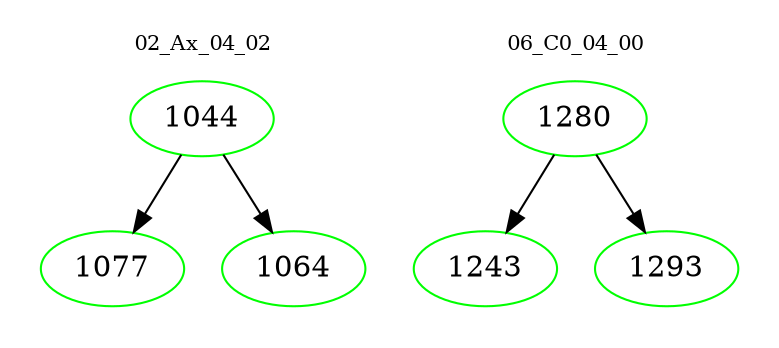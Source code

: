 digraph{
subgraph cluster_0 {
color = white
label = "02_Ax_04_02";
fontsize=10;
T0_1044 [label="1044", color="green"]
T0_1044 -> T0_1077 [color="black"]
T0_1077 [label="1077", color="green"]
T0_1044 -> T0_1064 [color="black"]
T0_1064 [label="1064", color="green"]
}
subgraph cluster_1 {
color = white
label = "06_C0_04_00";
fontsize=10;
T1_1280 [label="1280", color="green"]
T1_1280 -> T1_1243 [color="black"]
T1_1243 [label="1243", color="green"]
T1_1280 -> T1_1293 [color="black"]
T1_1293 [label="1293", color="green"]
}
}
